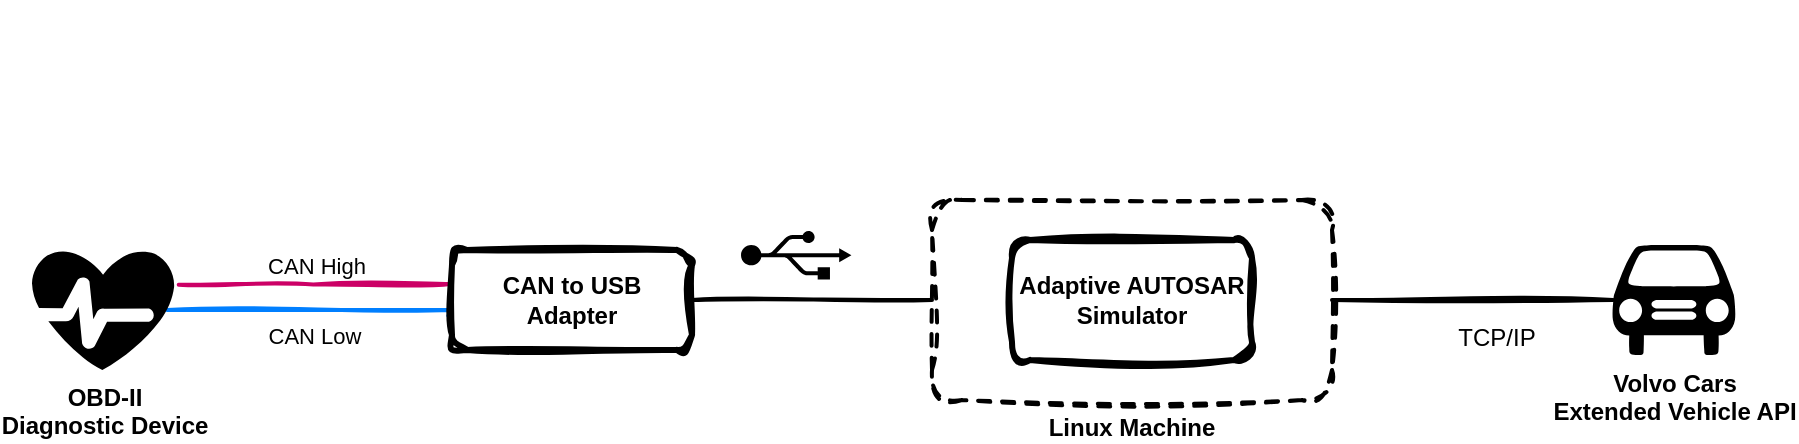 <mxfile version="21.5.0" type="device">
  <diagram id="kQKxdcxADLu6lJJljzCQ" name="Page-1">
    <mxGraphModel dx="989" dy="506" grid="1" gridSize="10" guides="1" tooltips="1" connect="1" arrows="1" fold="1" page="1" pageScale="1" pageWidth="1169" pageHeight="827" math="0" shadow="0">
      <root>
        <mxCell id="0" />
        <mxCell id="1" parent="0" />
        <mxCell id="fnb7HpRWoYOZRrm6ozNc-4" value="" style="shape=mxgraph.signs.tech.usb;html=1;pointerEvents=1;fillColor=#000000;strokeColor=none;verticalLabelPosition=bottom;verticalAlign=top;align=center;rotation=90;" parent="1" vertex="1">
          <mxGeometry x="430" y="110" width="24.22" height="55.21" as="geometry" />
        </mxCell>
        <mxCell id="fnb7HpRWoYOZRrm6ozNc-6" value="TCP/IP" style="shape=image;html=1;verticalAlign=top;verticalLabelPosition=bottom;labelBackgroundColor=none;imageAspect=0;aspect=fixed;image=https://cdn4.iconfinder.com/data/icons/ionicons/512/icon-ios7-cloud-outline-128.png;fontColor=#000000;" parent="1" vertex="1">
          <mxGeometry x="760" y="100.42" width="64.79" height="64.79" as="geometry" />
        </mxCell>
        <mxCell id="fnb7HpRWoYOZRrm6ozNc-7" value="&lt;div&gt;Volvo Cars&lt;/div&gt;&lt;div&gt;Extended Vehicle API&lt;br&gt;&lt;/div&gt;" style="shape=mxgraph.signs.transportation.car_1;html=1;pointerEvents=1;fillColor=#000000;strokeColor=none;verticalLabelPosition=bottom;verticalAlign=top;align=center;fontStyle=1;fontColor=#000000;strokeWidth=2;" parent="1" vertex="1">
          <mxGeometry x="850" y="132.5" width="61.88" height="55" as="geometry" />
        </mxCell>
        <mxCell id="mazSm6kdUGKL8lBRYu3c-7" value="&amp;nbsp;CAN High&amp;nbsp; " style="edgeStyle=orthogonalEdgeStyle;rounded=0;orthogonalLoop=1;jettySize=auto;html=1;exitX=1.027;exitY=0.289;exitDx=0;exitDy=0;exitPerimeter=0;sketch=1;curveFitting=1;jiggle=2;strokeColor=#CC0066;endArrow=none;endFill=0;fontColor=#000000;strokeWidth=2;labelBackgroundColor=none;labelPosition=center;verticalLabelPosition=top;align=center;verticalAlign=bottom;" edge="1" parent="1" source="fnb7HpRWoYOZRrm6ozNc-8">
          <mxGeometry x="0.001" relative="1" as="geometry">
            <mxPoint x="270" y="152" as="targetPoint" />
            <mxPoint as="offset" />
          </mxGeometry>
        </mxCell>
        <mxCell id="mazSm6kdUGKL8lBRYu3c-8" value="&amp;nbsp;CAN Low&amp;nbsp; " style="edgeStyle=orthogonalEdgeStyle;rounded=0;orthogonalLoop=1;jettySize=auto;html=1;exitX=0.945;exitY=0.5;exitDx=0;exitDy=0;exitPerimeter=0;entryX=-0.015;entryY=0.656;entryDx=0;entryDy=0;endArrow=none;endFill=0;strokeColor=#007FFF;sketch=1;curveFitting=1;jiggle=2;fontColor=#000000;strokeWidth=2;entryPerimeter=0;labelBackgroundColor=none;labelPosition=center;verticalLabelPosition=bottom;align=center;verticalAlign=top;" edge="1" parent="1" source="fnb7HpRWoYOZRrm6ozNc-8" target="fnb7HpRWoYOZRrm6ozNc-9">
          <mxGeometry x="-0.001" relative="1" as="geometry">
            <Array as="points">
              <mxPoint x="270" y="165" />
              <mxPoint x="270" y="168" />
            </Array>
            <mxPoint as="offset" />
          </mxGeometry>
        </mxCell>
        <mxCell id="fnb7HpRWoYOZRrm6ozNc-8" value="&lt;div&gt;&lt;font color=&quot;#000000&quot;&gt;OBD-II&lt;/font&gt;&lt;/div&gt;&lt;div&gt;&lt;font color=&quot;#000000&quot;&gt;Diagnostic Device&lt;br&gt;&lt;/font&gt;&lt;/div&gt;" style="sketch=0;aspect=fixed;pointerEvents=1;shadow=0;dashed=0;html=1;strokeColor=none;labelPosition=center;verticalLabelPosition=bottom;verticalAlign=top;align=center;fillColor=#000000;shape=mxgraph.azure.health_monitoring;fontStyle=1" parent="1" vertex="1">
          <mxGeometry x="60" y="135" width="71.43" height="60" as="geometry" />
        </mxCell>
        <mxCell id="mazSm6kdUGKL8lBRYu3c-10" style="edgeStyle=orthogonalEdgeStyle;rounded=0;orthogonalLoop=1;jettySize=auto;html=1;exitX=1;exitY=0.5;exitDx=0;exitDy=0;entryX=0;entryY=0.5;entryDx=0;entryDy=0;strokeColor=#000000;endArrow=none;endFill=0;strokeWidth=2;sketch=1;curveFitting=1;jiggle=2;" edge="1" parent="1" source="fnb7HpRWoYOZRrm6ozNc-9" target="mazSm6kdUGKL8lBRYu3c-3">
          <mxGeometry relative="1" as="geometry" />
        </mxCell>
        <mxCell id="fnb7HpRWoYOZRrm6ozNc-9" value="&lt;div&gt;CAN to USB&lt;/div&gt;&lt;div&gt;Adapter&lt;br&gt;&lt;/div&gt;" style="rounded=1;whiteSpace=wrap;html=1;fillColor=none;strokeColor=#000000;strokeWidth=3;fontStyle=1;fontColor=#000000;sketch=1;curveFitting=1;jiggle=2;" parent="1" vertex="1">
          <mxGeometry x="270" y="135" width="120" height="50" as="geometry" />
        </mxCell>
        <mxCell id="mazSm6kdUGKL8lBRYu3c-5" value="" style="group;fontColor=#000000;" vertex="1" connectable="0" parent="1">
          <mxGeometry x="510" y="10" width="200" height="200" as="geometry" />
        </mxCell>
        <mxCell id="fnb7HpRWoYOZRrm6ozNc-3" value="" style="shape=image;html=1;verticalAlign=top;verticalLabelPosition=bottom;labelBackgroundColor=#ffffff;imageAspect=0;aspect=fixed;image=https://cdn2.iconfinder.com/data/icons/font-awesome/1792/linux-128.png;" parent="mazSm6kdUGKL8lBRYu3c-5" vertex="1">
          <mxGeometry x="60" y="10" width="80" height="80" as="geometry" />
        </mxCell>
        <mxCell id="mazSm6kdUGKL8lBRYu3c-4" value="" style="group;fontColor=#000000;" vertex="1" connectable="0" parent="mazSm6kdUGKL8lBRYu3c-5">
          <mxGeometry y="100" width="200" height="100" as="geometry" />
        </mxCell>
        <mxCell id="mazSm6kdUGKL8lBRYu3c-3" value="Linux Machine" style="rounded=1;whiteSpace=wrap;html=1;fillColor=none;strokeColor=#000000;strokeWidth=2;fontStyle=1;fontColor=#000000;sketch=1;curveFitting=1;jiggle=2;labelPosition=center;verticalLabelPosition=bottom;align=center;verticalAlign=top;dashed=1;" vertex="1" parent="mazSm6kdUGKL8lBRYu3c-4">
          <mxGeometry width="200" height="100" as="geometry" />
        </mxCell>
        <mxCell id="mazSm6kdUGKL8lBRYu3c-1" value="&lt;div&gt;Adaptive AUTOSAR&lt;/div&gt;&lt;div&gt;Simulator&lt;br&gt;&lt;/div&gt;" style="rounded=1;whiteSpace=wrap;html=1;fillColor=none;strokeColor=#000000;strokeWidth=3;fontStyle=1;fontColor=#000000;sketch=1;curveFitting=1;jiggle=2;" vertex="1" parent="mazSm6kdUGKL8lBRYu3c-4">
          <mxGeometry x="40" y="20" width="120" height="60" as="geometry" />
        </mxCell>
        <mxCell id="mazSm6kdUGKL8lBRYu3c-13" style="edgeStyle=orthogonalEdgeStyle;rounded=0;orthogonalLoop=1;jettySize=auto;html=1;exitX=1;exitY=0.5;exitDx=0;exitDy=0;entryX=0.01;entryY=0.5;entryDx=0;entryDy=0;entryPerimeter=0;strokeWidth=2;endArrow=none;endFill=0;strokeColor=#000000;sketch=1;curveFitting=1;jiggle=2;" edge="1" parent="1" source="mazSm6kdUGKL8lBRYu3c-3" target="fnb7HpRWoYOZRrm6ozNc-7">
          <mxGeometry relative="1" as="geometry" />
        </mxCell>
      </root>
    </mxGraphModel>
  </diagram>
</mxfile>
